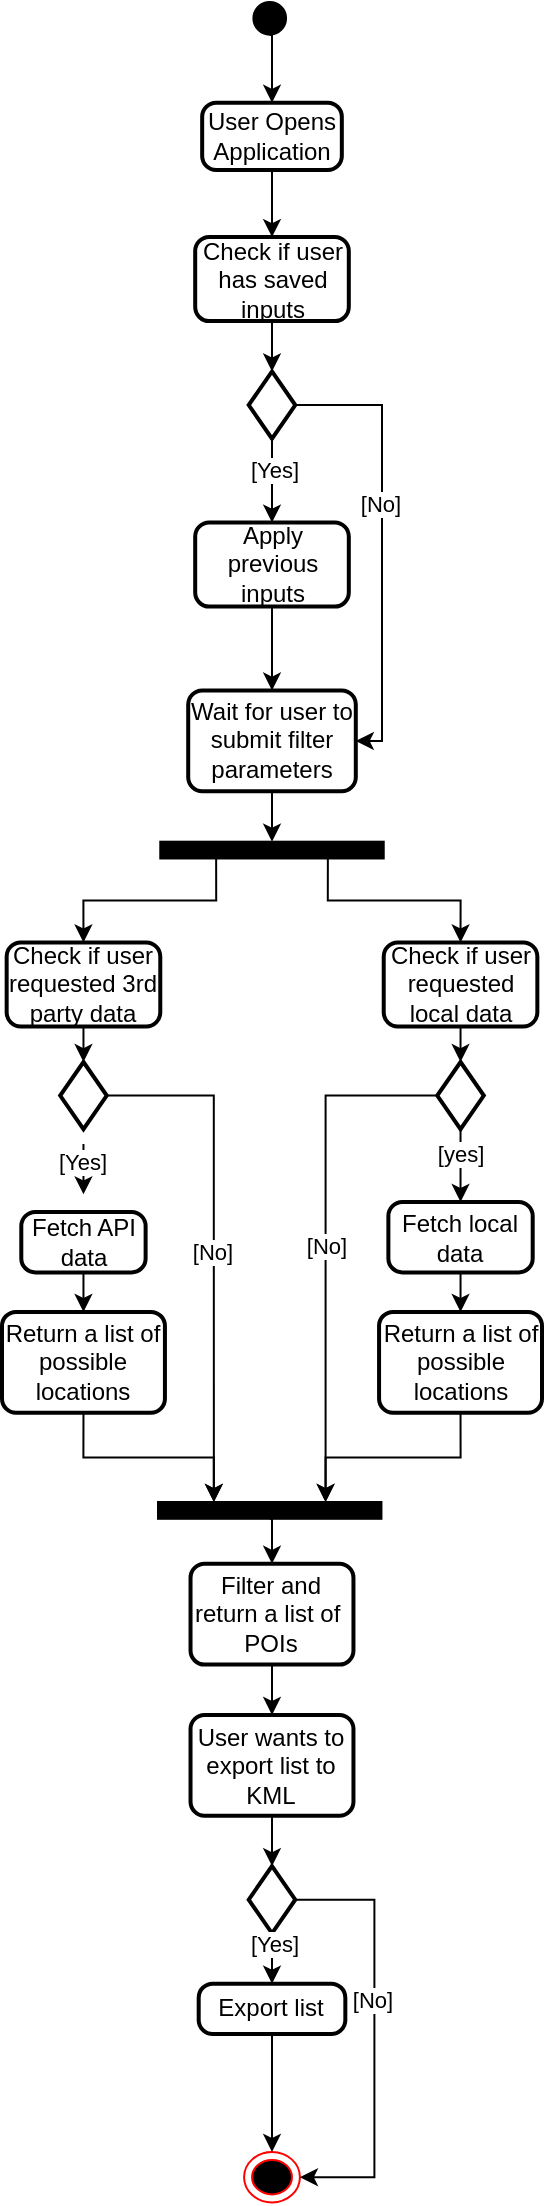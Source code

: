 <mxfile version="22.1.4" type="device">
  <diagram name="Page-1" id="TVI4-yjLoAuIZ0T4tliO">
    <mxGraphModel dx="913" dy="575" grid="1" gridSize="10" guides="1" tooltips="1" connect="1" arrows="1" fold="1" page="1" pageScale="1" pageWidth="850" pageHeight="1100" math="0" shadow="0">
      <root>
        <mxCell id="0" />
        <mxCell id="1" parent="0" />
        <mxCell id="zmJeQfVtLS_0GjoaPGxT-1" value="" style="ellipse;whiteSpace=wrap;html=1;aspect=fixed;fillColor=#000000;" vertex="1" parent="1">
          <mxGeometry x="375.69" width="16.336" height="16.336" as="geometry" />
        </mxCell>
        <mxCell id="zmJeQfVtLS_0GjoaPGxT-2" value="User Opens Application" style="rounded=1;whiteSpace=wrap;html=1;absoluteArcSize=1;arcSize=14;strokeWidth=2;" vertex="1" parent="1">
          <mxGeometry x="350.086" y="50.382" width="69.828" height="33.588" as="geometry" />
        </mxCell>
        <mxCell id="zmJeQfVtLS_0GjoaPGxT-3" style="edgeStyle=orthogonalEdgeStyle;rounded=0;orthogonalLoop=1;jettySize=auto;html=1;exitX=0.5;exitY=1;exitDx=0;exitDy=0;entryX=0.5;entryY=0;entryDx=0;entryDy=0;" edge="1" parent="1" source="zmJeQfVtLS_0GjoaPGxT-1" target="zmJeQfVtLS_0GjoaPGxT-2">
          <mxGeometry relative="1" as="geometry" />
        </mxCell>
        <mxCell id="zmJeQfVtLS_0GjoaPGxT-4" value="Check if user has saved inputs" style="rounded=1;whiteSpace=wrap;html=1;absoluteArcSize=1;arcSize=14;strokeWidth=2;" vertex="1" parent="1">
          <mxGeometry x="346.595" y="117.557" width="76.81" height="41.985" as="geometry" />
        </mxCell>
        <mxCell id="zmJeQfVtLS_0GjoaPGxT-5" style="edgeStyle=orthogonalEdgeStyle;rounded=0;orthogonalLoop=1;jettySize=auto;html=1;exitX=0.5;exitY=1;exitDx=0;exitDy=0;entryX=0.5;entryY=0;entryDx=0;entryDy=0;" edge="1" parent="1" source="zmJeQfVtLS_0GjoaPGxT-2" target="zmJeQfVtLS_0GjoaPGxT-4">
          <mxGeometry relative="1" as="geometry" />
        </mxCell>
        <mxCell id="zmJeQfVtLS_0GjoaPGxT-6" value="" style="strokeWidth=2;html=1;shape=mxgraph.flowchart.decision;whiteSpace=wrap;" vertex="1" parent="1">
          <mxGeometry x="373.362" y="184.733" width="23.276" height="33.588" as="geometry" />
        </mxCell>
        <mxCell id="zmJeQfVtLS_0GjoaPGxT-7" style="edgeStyle=orthogonalEdgeStyle;rounded=0;orthogonalLoop=1;jettySize=auto;html=1;exitX=0.5;exitY=1;exitDx=0;exitDy=0;entryX=0.5;entryY=0;entryDx=0;entryDy=0;entryPerimeter=0;" edge="1" parent="1" source="zmJeQfVtLS_0GjoaPGxT-4" target="zmJeQfVtLS_0GjoaPGxT-6">
          <mxGeometry relative="1" as="geometry" />
        </mxCell>
        <mxCell id="zmJeQfVtLS_0GjoaPGxT-8" value="Apply previous inputs" style="rounded=1;whiteSpace=wrap;html=1;absoluteArcSize=1;arcSize=14;strokeWidth=2;" vertex="1" parent="1">
          <mxGeometry x="346.595" y="260.305" width="76.81" height="41.985" as="geometry" />
        </mxCell>
        <mxCell id="zmJeQfVtLS_0GjoaPGxT-9" style="edgeStyle=orthogonalEdgeStyle;rounded=0;orthogonalLoop=1;jettySize=auto;html=1;exitX=0.5;exitY=1;exitDx=0;exitDy=0;exitPerimeter=0;entryX=0.5;entryY=0;entryDx=0;entryDy=0;" edge="1" parent="1" source="zmJeQfVtLS_0GjoaPGxT-6" target="zmJeQfVtLS_0GjoaPGxT-8">
          <mxGeometry relative="1" as="geometry" />
        </mxCell>
        <mxCell id="zmJeQfVtLS_0GjoaPGxT-10" value="[Yes]" style="edgeLabel;html=1;align=center;verticalAlign=middle;resizable=0;points=[];" vertex="1" connectable="0" parent="zmJeQfVtLS_0GjoaPGxT-9">
          <mxGeometry x="-0.29" y="1" relative="1" as="geometry">
            <mxPoint as="offset" />
          </mxGeometry>
        </mxCell>
        <mxCell id="zmJeQfVtLS_0GjoaPGxT-11" value="Wait for user to submit filter parameters" style="rounded=1;whiteSpace=wrap;html=1;absoluteArcSize=1;arcSize=14;strokeWidth=2;" vertex="1" parent="1">
          <mxGeometry x="343.103" y="344.275" width="83.793" height="50.382" as="geometry" />
        </mxCell>
        <mxCell id="zmJeQfVtLS_0GjoaPGxT-13" style="edgeStyle=orthogonalEdgeStyle;rounded=0;orthogonalLoop=1;jettySize=auto;html=1;exitX=1;exitY=0.5;exitDx=0;exitDy=0;exitPerimeter=0;entryX=1;entryY=0.5;entryDx=0;entryDy=0;" edge="1" parent="1" source="zmJeQfVtLS_0GjoaPGxT-6" target="zmJeQfVtLS_0GjoaPGxT-11">
          <mxGeometry relative="1" as="geometry">
            <Array as="points">
              <mxPoint x="440" y="202" />
              <mxPoint x="440" y="370" />
            </Array>
          </mxGeometry>
        </mxCell>
        <mxCell id="zmJeQfVtLS_0GjoaPGxT-14" value="[No]" style="edgeLabel;html=1;align=center;verticalAlign=middle;resizable=0;points=[];" vertex="1" connectable="0" parent="zmJeQfVtLS_0GjoaPGxT-13">
          <mxGeometry x="-0.173" y="-1" relative="1" as="geometry">
            <mxPoint as="offset" />
          </mxGeometry>
        </mxCell>
        <mxCell id="zmJeQfVtLS_0GjoaPGxT-12" style="edgeStyle=orthogonalEdgeStyle;rounded=0;orthogonalLoop=1;jettySize=auto;html=1;exitX=0.5;exitY=1;exitDx=0;exitDy=0;entryX=0.5;entryY=0;entryDx=0;entryDy=0;" edge="1" parent="1" source="zmJeQfVtLS_0GjoaPGxT-8" target="zmJeQfVtLS_0GjoaPGxT-11">
          <mxGeometry relative="1" as="geometry" />
        </mxCell>
        <mxCell id="zmJeQfVtLS_0GjoaPGxT-15" value="" style="rounded=0;whiteSpace=wrap;html=1;fillColor=#000000;" vertex="1" parent="1">
          <mxGeometry x="329.138" y="419.847" width="111.724" height="8.397" as="geometry" />
        </mxCell>
        <mxCell id="zmJeQfVtLS_0GjoaPGxT-16" style="edgeStyle=orthogonalEdgeStyle;rounded=0;orthogonalLoop=1;jettySize=auto;html=1;exitX=0.5;exitY=1;exitDx=0;exitDy=0;entryX=0.5;entryY=0;entryDx=0;entryDy=0;" edge="1" parent="1" source="zmJeQfVtLS_0GjoaPGxT-11" target="zmJeQfVtLS_0GjoaPGxT-15">
          <mxGeometry relative="1" as="geometry" />
        </mxCell>
        <mxCell id="zmJeQfVtLS_0GjoaPGxT-17" value="Check if user requested 3rd party data" style="rounded=1;whiteSpace=wrap;html=1;absoluteArcSize=1;arcSize=14;strokeWidth=2;" vertex="1" parent="1">
          <mxGeometry x="252.328" y="470.229" width="76.81" height="41.985" as="geometry" />
        </mxCell>
        <mxCell id="zmJeQfVtLS_0GjoaPGxT-18" style="edgeStyle=orthogonalEdgeStyle;rounded=0;orthogonalLoop=1;jettySize=auto;html=1;exitX=0.25;exitY=1;exitDx=0;exitDy=0;entryX=0.5;entryY=0;entryDx=0;entryDy=0;" edge="1" parent="1" source="zmJeQfVtLS_0GjoaPGxT-15" target="zmJeQfVtLS_0GjoaPGxT-17">
          <mxGeometry relative="1" as="geometry" />
        </mxCell>
        <mxCell id="zmJeQfVtLS_0GjoaPGxT-19" value="Check if user requested local data" style="rounded=1;whiteSpace=wrap;html=1;absoluteArcSize=1;arcSize=14;strokeWidth=2;" vertex="1" parent="1">
          <mxGeometry x="440.862" y="470.229" width="76.81" height="41.985" as="geometry" />
        </mxCell>
        <mxCell id="zmJeQfVtLS_0GjoaPGxT-21" value="" style="strokeWidth=2;html=1;shape=mxgraph.flowchart.decision;whiteSpace=wrap;" vertex="1" parent="1">
          <mxGeometry x="279.095" y="530.005" width="23.276" height="33.588" as="geometry" />
        </mxCell>
        <mxCell id="zmJeQfVtLS_0GjoaPGxT-20" style="edgeStyle=orthogonalEdgeStyle;rounded=0;orthogonalLoop=1;jettySize=auto;html=1;exitX=0.75;exitY=1;exitDx=0;exitDy=0;entryX=0.5;entryY=0;entryDx=0;entryDy=0;" edge="1" parent="1" source="zmJeQfVtLS_0GjoaPGxT-15" target="zmJeQfVtLS_0GjoaPGxT-19">
          <mxGeometry relative="1" as="geometry" />
        </mxCell>
        <mxCell id="zmJeQfVtLS_0GjoaPGxT-22" value="" style="strokeWidth=2;html=1;shape=mxgraph.flowchart.decision;whiteSpace=wrap;" vertex="1" parent="1">
          <mxGeometry x="467.629" y="530.005" width="23.276" height="33.588" as="geometry" />
        </mxCell>
        <mxCell id="zmJeQfVtLS_0GjoaPGxT-23" style="edgeStyle=orthogonalEdgeStyle;rounded=0;orthogonalLoop=1;jettySize=auto;html=1;exitX=0.5;exitY=1;exitDx=0;exitDy=0;entryX=0.5;entryY=0;entryDx=0;entryDy=0;entryPerimeter=0;" edge="1" parent="1" source="zmJeQfVtLS_0GjoaPGxT-17" target="zmJeQfVtLS_0GjoaPGxT-21">
          <mxGeometry relative="1" as="geometry" />
        </mxCell>
        <mxCell id="zmJeQfVtLS_0GjoaPGxT-24" style="edgeStyle=orthogonalEdgeStyle;rounded=0;orthogonalLoop=1;jettySize=auto;html=1;exitX=0.5;exitY=1;exitDx=0;exitDy=0;entryX=0.5;entryY=0;entryDx=0;entryDy=0;entryPerimeter=0;" edge="1" parent="1" source="zmJeQfVtLS_0GjoaPGxT-19" target="zmJeQfVtLS_0GjoaPGxT-22">
          <mxGeometry relative="1" as="geometry" />
        </mxCell>
        <mxCell id="zmJeQfVtLS_0GjoaPGxT-25" value="Fetch API data" style="rounded=1;whiteSpace=wrap;html=1;absoluteArcSize=1;arcSize=14;strokeWidth=2;" vertex="1" parent="1">
          <mxGeometry x="259.65" y="605" width="62.16" height="30.19" as="geometry" />
        </mxCell>
        <mxCell id="zmJeQfVtLS_0GjoaPGxT-26" style="edgeStyle=orthogonalEdgeStyle;rounded=0;orthogonalLoop=1;jettySize=auto;html=1;exitX=0.5;exitY=1;exitDx=0;exitDy=0;exitPerimeter=0;entryX=0.5;entryY=0;entryDx=0;entryDy=0;" edge="1" parent="1">
          <mxGeometry relative="1" as="geometry">
            <mxPoint x="290.733" y="570.992" as="sourcePoint" />
            <mxPoint x="290.733" y="596.183" as="targetPoint" />
          </mxGeometry>
        </mxCell>
        <mxCell id="zmJeQfVtLS_0GjoaPGxT-60" value="[Yes]" style="edgeLabel;html=1;align=center;verticalAlign=middle;resizable=0;points=[];" vertex="1" connectable="0" parent="zmJeQfVtLS_0GjoaPGxT-26">
          <mxGeometry x="-0.296" y="-1" relative="1" as="geometry">
            <mxPoint as="offset" />
          </mxGeometry>
        </mxCell>
        <mxCell id="zmJeQfVtLS_0GjoaPGxT-27" value="Return a list of possible locations" style="rounded=1;whiteSpace=wrap;html=1;absoluteArcSize=1;arcSize=14;strokeWidth=2;" vertex="1" parent="1">
          <mxGeometry x="250" y="654.962" width="81.466" height="50.382" as="geometry" />
        </mxCell>
        <mxCell id="zmJeQfVtLS_0GjoaPGxT-28" style="edgeStyle=orthogonalEdgeStyle;rounded=0;orthogonalLoop=1;jettySize=auto;html=1;exitX=0.5;exitY=1;exitDx=0;exitDy=0;entryX=0.5;entryY=0;entryDx=0;entryDy=0;" edge="1" parent="1" source="zmJeQfVtLS_0GjoaPGxT-25" target="zmJeQfVtLS_0GjoaPGxT-27">
          <mxGeometry relative="1" as="geometry" />
        </mxCell>
        <mxCell id="zmJeQfVtLS_0GjoaPGxT-30" value="" style="rounded=0;whiteSpace=wrap;html=1;fillColor=#000000;" vertex="1" parent="1">
          <mxGeometry x="327.998" y="750.001" width="111.724" height="8.397" as="geometry" />
        </mxCell>
        <mxCell id="zmJeQfVtLS_0GjoaPGxT-39" style="edgeStyle=orthogonalEdgeStyle;rounded=0;orthogonalLoop=1;jettySize=auto;html=1;exitX=1;exitY=0.5;exitDx=0;exitDy=0;exitPerimeter=0;entryX=0.25;entryY=0;entryDx=0;entryDy=0;" edge="1" parent="1" source="zmJeQfVtLS_0GjoaPGxT-21" target="zmJeQfVtLS_0GjoaPGxT-30">
          <mxGeometry relative="1" as="geometry" />
        </mxCell>
        <mxCell id="zmJeQfVtLS_0GjoaPGxT-40" value="[No]" style="edgeLabel;html=1;align=center;verticalAlign=middle;resizable=0;points=[];" vertex="1" connectable="0" parent="zmJeQfVtLS_0GjoaPGxT-39">
          <mxGeometry x="0.026" y="-1" relative="1" as="geometry">
            <mxPoint as="offset" />
          </mxGeometry>
        </mxCell>
        <mxCell id="zmJeQfVtLS_0GjoaPGxT-41" style="edgeStyle=orthogonalEdgeStyle;rounded=0;orthogonalLoop=1;jettySize=auto;html=1;exitX=0;exitY=0.5;exitDx=0;exitDy=0;exitPerimeter=0;entryX=0.75;entryY=0;entryDx=0;entryDy=0;" edge="1" parent="1" source="zmJeQfVtLS_0GjoaPGxT-22" target="zmJeQfVtLS_0GjoaPGxT-30">
          <mxGeometry relative="1" as="geometry" />
        </mxCell>
        <mxCell id="zmJeQfVtLS_0GjoaPGxT-42" value="[No]" style="edgeLabel;html=1;align=center;verticalAlign=middle;resizable=0;points=[];" vertex="1" connectable="0" parent="zmJeQfVtLS_0GjoaPGxT-41">
          <mxGeometry x="-0.125" y="1" relative="1" as="geometry">
            <mxPoint x="-1" y="17" as="offset" />
          </mxGeometry>
        </mxCell>
        <mxCell id="zmJeQfVtLS_0GjoaPGxT-32" value="Fetch local data" style="rounded=1;whiteSpace=wrap;html=1;absoluteArcSize=1;arcSize=14;strokeWidth=2;" vertex="1" parent="1">
          <mxGeometry x="443.19" y="600" width="72.16" height="35.19" as="geometry" />
        </mxCell>
        <mxCell id="zmJeQfVtLS_0GjoaPGxT-31" style="edgeStyle=orthogonalEdgeStyle;rounded=0;orthogonalLoop=1;jettySize=auto;html=1;exitX=0.5;exitY=1;exitDx=0;exitDy=0;entryX=0.25;entryY=0;entryDx=0;entryDy=0;" edge="1" parent="1" source="zmJeQfVtLS_0GjoaPGxT-27" target="zmJeQfVtLS_0GjoaPGxT-30">
          <mxGeometry relative="1" as="geometry" />
        </mxCell>
        <mxCell id="zmJeQfVtLS_0GjoaPGxT-38" style="edgeStyle=orthogonalEdgeStyle;rounded=0;orthogonalLoop=1;jettySize=auto;html=1;exitX=0.5;exitY=1;exitDx=0;exitDy=0;entryX=0.75;entryY=0;entryDx=0;entryDy=0;" edge="1" parent="1" source="zmJeQfVtLS_0GjoaPGxT-35" target="zmJeQfVtLS_0GjoaPGxT-30">
          <mxGeometry relative="1" as="geometry" />
        </mxCell>
        <mxCell id="zmJeQfVtLS_0GjoaPGxT-35" value="Return a list of possible locations" style="rounded=1;whiteSpace=wrap;html=1;absoluteArcSize=1;arcSize=14;strokeWidth=2;" vertex="1" parent="1">
          <mxGeometry x="438.534" y="654.962" width="81.466" height="50.382" as="geometry" />
        </mxCell>
        <mxCell id="zmJeQfVtLS_0GjoaPGxT-43" value="Filter and return a list of&amp;nbsp; POIs" style="rounded=1;whiteSpace=wrap;html=1;absoluteArcSize=1;arcSize=14;strokeWidth=2;" vertex="1" parent="1">
          <mxGeometry x="344.267" y="780.916" width="81.466" height="50.382" as="geometry" />
        </mxCell>
        <mxCell id="zmJeQfVtLS_0GjoaPGxT-33" style="edgeStyle=orthogonalEdgeStyle;rounded=0;orthogonalLoop=1;jettySize=auto;html=1;exitX=0.5;exitY=1;exitDx=0;exitDy=0;exitPerimeter=0;entryX=0.5;entryY=0;entryDx=0;entryDy=0;" edge="1" parent="1" source="zmJeQfVtLS_0GjoaPGxT-22" target="zmJeQfVtLS_0GjoaPGxT-32">
          <mxGeometry relative="1" as="geometry" />
        </mxCell>
        <mxCell id="zmJeQfVtLS_0GjoaPGxT-34" value="[yes]" style="edgeLabel;html=1;align=center;verticalAlign=middle;resizable=0;points=[];" vertex="1" connectable="0" parent="zmJeQfVtLS_0GjoaPGxT-33">
          <mxGeometry x="-0.32" y="-1" relative="1" as="geometry">
            <mxPoint as="offset" />
          </mxGeometry>
        </mxCell>
        <mxCell id="zmJeQfVtLS_0GjoaPGxT-46" value="" style="strokeWidth=2;html=1;shape=mxgraph.flowchart.decision;whiteSpace=wrap;" vertex="1" parent="1">
          <mxGeometry x="373.362" y="932.061" width="23.276" height="33.588" as="geometry" />
        </mxCell>
        <mxCell id="zmJeQfVtLS_0GjoaPGxT-36" style="edgeStyle=orthogonalEdgeStyle;rounded=0;orthogonalLoop=1;jettySize=auto;html=1;exitX=0.5;exitY=1;exitDx=0;exitDy=0;entryX=0.5;entryY=0;entryDx=0;entryDy=0;" edge="1" parent="1" source="zmJeQfVtLS_0GjoaPGxT-32" target="zmJeQfVtLS_0GjoaPGxT-35">
          <mxGeometry relative="1" as="geometry" />
        </mxCell>
        <mxCell id="zmJeQfVtLS_0GjoaPGxT-44" style="edgeStyle=orthogonalEdgeStyle;rounded=0;orthogonalLoop=1;jettySize=auto;html=1;exitX=0.5;exitY=1;exitDx=0;exitDy=0;entryX=0.5;entryY=0;entryDx=0;entryDy=0;" edge="1" parent="1" source="zmJeQfVtLS_0GjoaPGxT-30" target="zmJeQfVtLS_0GjoaPGxT-43">
          <mxGeometry relative="1" as="geometry" />
        </mxCell>
        <mxCell id="zmJeQfVtLS_0GjoaPGxT-48" value="User wants to export list to KML" style="rounded=1;whiteSpace=wrap;html=1;absoluteArcSize=1;arcSize=14;strokeWidth=2;" vertex="1" parent="1">
          <mxGeometry x="344.267" y="856.489" width="81.466" height="50.382" as="geometry" />
        </mxCell>
        <mxCell id="zmJeQfVtLS_0GjoaPGxT-50" style="edgeStyle=orthogonalEdgeStyle;rounded=0;orthogonalLoop=1;jettySize=auto;html=1;exitX=0.5;exitY=1;exitDx=0;exitDy=0;entryX=0.5;entryY=0;entryDx=0;entryDy=0;entryPerimeter=0;" edge="1" parent="1" source="zmJeQfVtLS_0GjoaPGxT-48" target="zmJeQfVtLS_0GjoaPGxT-46">
          <mxGeometry relative="1" as="geometry" />
        </mxCell>
        <mxCell id="zmJeQfVtLS_0GjoaPGxT-51" value="" style="ellipse;html=1;shape=endState;fillColor=#000000;strokeColor=#ff0000;" vertex="1" parent="1">
          <mxGeometry x="371.034" y="1074.999" width="27.931" height="25.191" as="geometry" />
        </mxCell>
        <mxCell id="zmJeQfVtLS_0GjoaPGxT-55" style="edgeStyle=orthogonalEdgeStyle;rounded=0;orthogonalLoop=1;jettySize=auto;html=1;exitX=0.5;exitY=1;exitDx=0;exitDy=0;entryX=0.5;entryY=0;entryDx=0;entryDy=0;" edge="1" parent="1" source="zmJeQfVtLS_0GjoaPGxT-52" target="zmJeQfVtLS_0GjoaPGxT-51">
          <mxGeometry relative="1" as="geometry" />
        </mxCell>
        <mxCell id="zmJeQfVtLS_0GjoaPGxT-52" value="Export list" style="rounded=1;whiteSpace=wrap;html=1;absoluteArcSize=1;arcSize=14;strokeWidth=2;" vertex="1" parent="1">
          <mxGeometry x="348.345" y="990.84" width="73.319" height="25.191" as="geometry" />
        </mxCell>
        <mxCell id="zmJeQfVtLS_0GjoaPGxT-49" style="edgeStyle=orthogonalEdgeStyle;rounded=0;orthogonalLoop=1;jettySize=auto;html=1;exitX=0.5;exitY=1;exitDx=0;exitDy=0;entryX=0.5;entryY=0;entryDx=0;entryDy=0;" edge="1" parent="1" source="zmJeQfVtLS_0GjoaPGxT-43" target="zmJeQfVtLS_0GjoaPGxT-48">
          <mxGeometry relative="1" as="geometry" />
        </mxCell>
        <mxCell id="zmJeQfVtLS_0GjoaPGxT-56" style="edgeStyle=orthogonalEdgeStyle;rounded=0;orthogonalLoop=1;jettySize=auto;html=1;exitX=1;exitY=0.5;exitDx=0;exitDy=0;exitPerimeter=0;entryX=1;entryY=0.5;entryDx=0;entryDy=0;" edge="1" parent="1" source="zmJeQfVtLS_0GjoaPGxT-46" target="zmJeQfVtLS_0GjoaPGxT-51">
          <mxGeometry relative="1" as="geometry">
            <Array as="points">
              <mxPoint x="436.207" y="948.855" />
              <mxPoint x="436.207" y="1087.405" />
            </Array>
          </mxGeometry>
        </mxCell>
        <mxCell id="zmJeQfVtLS_0GjoaPGxT-57" value="[No]" style="edgeLabel;html=1;align=center;verticalAlign=middle;resizable=0;points=[];" vertex="1" connectable="0" parent="zmJeQfVtLS_0GjoaPGxT-56">
          <mxGeometry x="-0.17" y="-1" relative="1" as="geometry">
            <mxPoint as="offset" />
          </mxGeometry>
        </mxCell>
        <mxCell id="zmJeQfVtLS_0GjoaPGxT-53" style="edgeStyle=orthogonalEdgeStyle;rounded=0;orthogonalLoop=1;jettySize=auto;html=1;exitX=0.5;exitY=1;exitDx=0;exitDy=0;exitPerimeter=0;entryX=0.5;entryY=0;entryDx=0;entryDy=0;" edge="1" parent="1" source="zmJeQfVtLS_0GjoaPGxT-46" target="zmJeQfVtLS_0GjoaPGxT-52">
          <mxGeometry relative="1" as="geometry" />
        </mxCell>
        <mxCell id="zmJeQfVtLS_0GjoaPGxT-54" value="[Yes]" style="edgeLabel;html=1;align=center;verticalAlign=middle;resizable=0;points=[];" vertex="1" connectable="0" parent="zmJeQfVtLS_0GjoaPGxT-53">
          <mxGeometry x="-0.587" y="1" relative="1" as="geometry">
            <mxPoint as="offset" />
          </mxGeometry>
        </mxCell>
      </root>
    </mxGraphModel>
  </diagram>
</mxfile>
